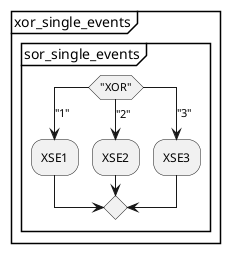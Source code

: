 @startuml
partition "xor_single_events" {
    group "sor_single_events"
        switch ("XOR")
            case ("1")
                :XSE1;
            case ("2")
                :XSE2;
            case ("3")
                :XSE3;
        endswitch
    end group
}
@enduml
